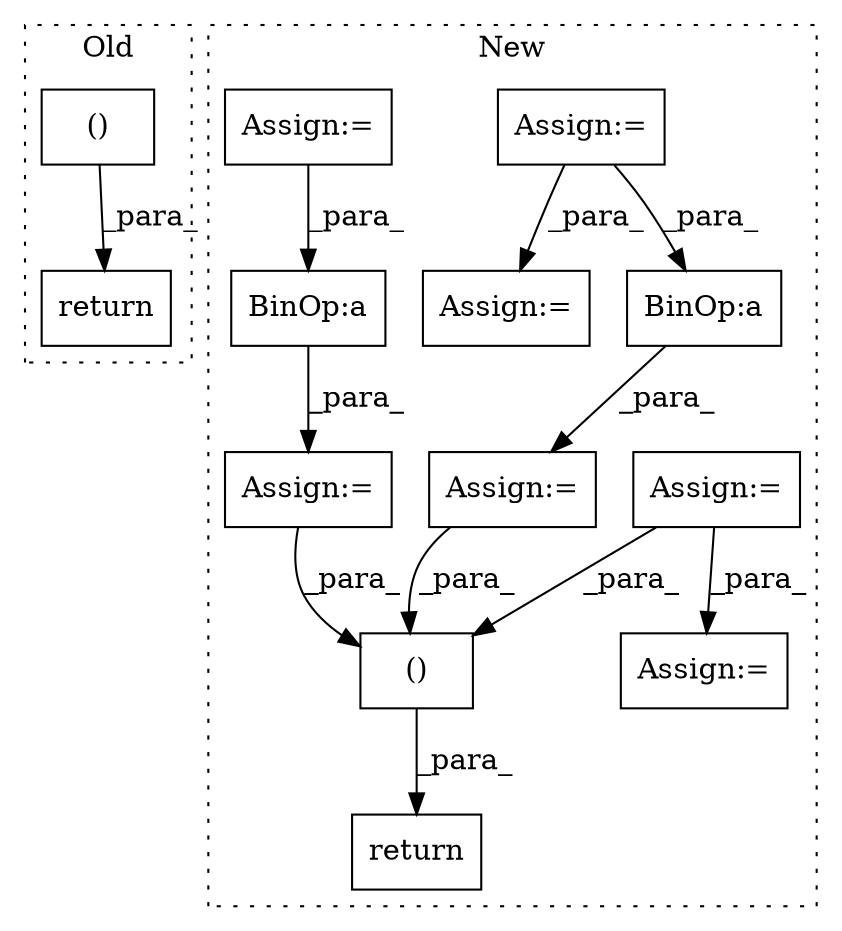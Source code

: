 digraph G {
subgraph cluster0 {
1 [label="return" a="93" s="7010" l="7" shape="box"];
4 [label="()" a="54" s="7021" l="14" shape="box"];
label = "Old";
style="dotted";
}
subgraph cluster1 {
2 [label="()" a="54" s="7436" l="61" shape="box"];
3 [label="return" a="93" s="7425" l="7" shape="box"];
5 [label="Assign:=" a="68" s="7024" l="3" shape="box"];
6 [label="Assign:=" a="68" s="7049" l="3" shape="box"];
7 [label="Assign:=" a="68" s="7377" l="3" shape="box"];
8 [label="Assign:=" a="68" s="7320" l="3" shape="box"];
9 [label="Assign:=" a="68" s="7073" l="3" shape="box"];
10 [label="Assign:=" a="68" s="7131" l="4" shape="box"];
11 [label="Assign:=" a="68" s="7173" l="4" shape="box"];
12 [label="BinOp:a" a="82" s="7393" l="3" shape="box"];
13 [label="BinOp:a" a="82" s="7337" l="3" shape="box"];
label = "New";
style="dotted";
}
2 -> 3 [label="_para_"];
4 -> 1 [label="_para_"];
5 -> 10 [label="_para_"];
5 -> 2 [label="_para_"];
6 -> 11 [label="_para_"];
6 -> 13 [label="_para_"];
7 -> 2 [label="_para_"];
8 -> 2 [label="_para_"];
9 -> 12 [label="_para_"];
12 -> 7 [label="_para_"];
13 -> 8 [label="_para_"];
}